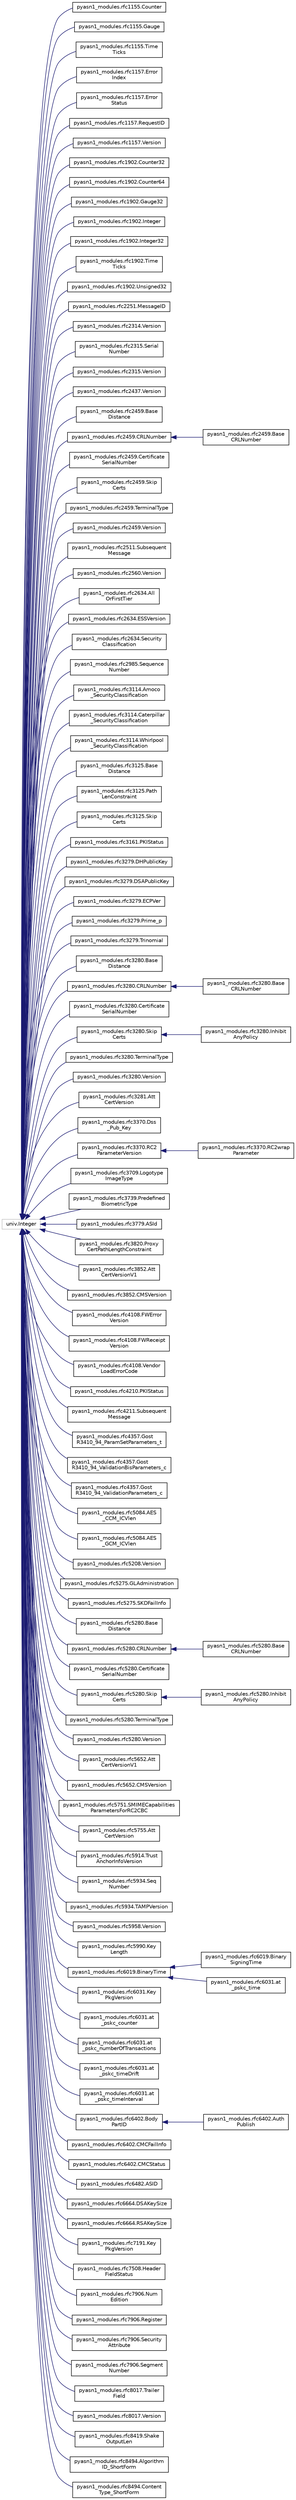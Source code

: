 digraph "Graphical Class Hierarchy"
{
 // LATEX_PDF_SIZE
  edge [fontname="Helvetica",fontsize="10",labelfontname="Helvetica",labelfontsize="10"];
  node [fontname="Helvetica",fontsize="10",shape=record];
  rankdir="LR";
  Node6870 [label="univ.Integer",height=0.2,width=0.4,color="grey75", fillcolor="white", style="filled",tooltip=" "];
  Node6870 -> Node0 [dir="back",color="midnightblue",fontsize="10",style="solid",fontname="Helvetica"];
  Node0 [label="pyasn1_modules.rfc1155.Counter",height=0.2,width=0.4,color="black", fillcolor="white", style="filled",URL="$classpyasn1__modules_1_1rfc1155_1_1Counter.html",tooltip=" "];
  Node6870 -> Node6872 [dir="back",color="midnightblue",fontsize="10",style="solid",fontname="Helvetica"];
  Node6872 [label="pyasn1_modules.rfc1155.Gauge",height=0.2,width=0.4,color="black", fillcolor="white", style="filled",URL="$classpyasn1__modules_1_1rfc1155_1_1Gauge.html",tooltip=" "];
  Node6870 -> Node6873 [dir="back",color="midnightblue",fontsize="10",style="solid",fontname="Helvetica"];
  Node6873 [label="pyasn1_modules.rfc1155.Time\lTicks",height=0.2,width=0.4,color="black", fillcolor="white", style="filled",URL="$classpyasn1__modules_1_1rfc1155_1_1TimeTicks.html",tooltip=" "];
  Node6870 -> Node6874 [dir="back",color="midnightblue",fontsize="10",style="solid",fontname="Helvetica"];
  Node6874 [label="pyasn1_modules.rfc1157.Error\lIndex",height=0.2,width=0.4,color="black", fillcolor="white", style="filled",URL="$classpyasn1__modules_1_1rfc1157_1_1ErrorIndex.html",tooltip=" "];
  Node6870 -> Node6875 [dir="back",color="midnightblue",fontsize="10",style="solid",fontname="Helvetica"];
  Node6875 [label="pyasn1_modules.rfc1157.Error\lStatus",height=0.2,width=0.4,color="black", fillcolor="white", style="filled",URL="$classpyasn1__modules_1_1rfc1157_1_1ErrorStatus.html",tooltip=" "];
  Node6870 -> Node6876 [dir="back",color="midnightblue",fontsize="10",style="solid",fontname="Helvetica"];
  Node6876 [label="pyasn1_modules.rfc1157.RequestID",height=0.2,width=0.4,color="black", fillcolor="white", style="filled",URL="$classpyasn1__modules_1_1rfc1157_1_1RequestID.html",tooltip=" "];
  Node6870 -> Node6877 [dir="back",color="midnightblue",fontsize="10",style="solid",fontname="Helvetica"];
  Node6877 [label="pyasn1_modules.rfc1157.Version",height=0.2,width=0.4,color="black", fillcolor="white", style="filled",URL="$classpyasn1__modules_1_1rfc1157_1_1Version.html",tooltip=" "];
  Node6870 -> Node6878 [dir="back",color="midnightblue",fontsize="10",style="solid",fontname="Helvetica"];
  Node6878 [label="pyasn1_modules.rfc1902.Counter32",height=0.2,width=0.4,color="black", fillcolor="white", style="filled",URL="$classpyasn1__modules_1_1rfc1902_1_1Counter32.html",tooltip=" "];
  Node6870 -> Node6879 [dir="back",color="midnightblue",fontsize="10",style="solid",fontname="Helvetica"];
  Node6879 [label="pyasn1_modules.rfc1902.Counter64",height=0.2,width=0.4,color="black", fillcolor="white", style="filled",URL="$classpyasn1__modules_1_1rfc1902_1_1Counter64.html",tooltip=" "];
  Node6870 -> Node6880 [dir="back",color="midnightblue",fontsize="10",style="solid",fontname="Helvetica"];
  Node6880 [label="pyasn1_modules.rfc1902.Gauge32",height=0.2,width=0.4,color="black", fillcolor="white", style="filled",URL="$classpyasn1__modules_1_1rfc1902_1_1Gauge32.html",tooltip=" "];
  Node6870 -> Node6881 [dir="back",color="midnightblue",fontsize="10",style="solid",fontname="Helvetica"];
  Node6881 [label="pyasn1_modules.rfc1902.Integer",height=0.2,width=0.4,color="black", fillcolor="white", style="filled",URL="$classpyasn1__modules_1_1rfc1902_1_1Integer.html",tooltip=" "];
  Node6870 -> Node6882 [dir="back",color="midnightblue",fontsize="10",style="solid",fontname="Helvetica"];
  Node6882 [label="pyasn1_modules.rfc1902.Integer32",height=0.2,width=0.4,color="black", fillcolor="white", style="filled",URL="$classpyasn1__modules_1_1rfc1902_1_1Integer32.html",tooltip=" "];
  Node6870 -> Node6883 [dir="back",color="midnightblue",fontsize="10",style="solid",fontname="Helvetica"];
  Node6883 [label="pyasn1_modules.rfc1902.Time\lTicks",height=0.2,width=0.4,color="black", fillcolor="white", style="filled",URL="$classpyasn1__modules_1_1rfc1902_1_1TimeTicks.html",tooltip=" "];
  Node6870 -> Node6884 [dir="back",color="midnightblue",fontsize="10",style="solid",fontname="Helvetica"];
  Node6884 [label="pyasn1_modules.rfc1902.Unsigned32",height=0.2,width=0.4,color="black", fillcolor="white", style="filled",URL="$classpyasn1__modules_1_1rfc1902_1_1Unsigned32.html",tooltip=" "];
  Node6870 -> Node6885 [dir="back",color="midnightblue",fontsize="10",style="solid",fontname="Helvetica"];
  Node6885 [label="pyasn1_modules.rfc2251.MessageID",height=0.2,width=0.4,color="black", fillcolor="white", style="filled",URL="$classpyasn1__modules_1_1rfc2251_1_1MessageID.html",tooltip=" "];
  Node6870 -> Node6886 [dir="back",color="midnightblue",fontsize="10",style="solid",fontname="Helvetica"];
  Node6886 [label="pyasn1_modules.rfc2314.Version",height=0.2,width=0.4,color="black", fillcolor="white", style="filled",URL="$classpyasn1__modules_1_1rfc2314_1_1Version.html",tooltip=" "];
  Node6870 -> Node6887 [dir="back",color="midnightblue",fontsize="10",style="solid",fontname="Helvetica"];
  Node6887 [label="pyasn1_modules.rfc2315.Serial\lNumber",height=0.2,width=0.4,color="black", fillcolor="white", style="filled",URL="$classpyasn1__modules_1_1rfc2315_1_1SerialNumber.html",tooltip=" "];
  Node6870 -> Node6888 [dir="back",color="midnightblue",fontsize="10",style="solid",fontname="Helvetica"];
  Node6888 [label="pyasn1_modules.rfc2315.Version",height=0.2,width=0.4,color="black", fillcolor="white", style="filled",URL="$classpyasn1__modules_1_1rfc2315_1_1Version.html",tooltip=" "];
  Node6870 -> Node6889 [dir="back",color="midnightblue",fontsize="10",style="solid",fontname="Helvetica"];
  Node6889 [label="pyasn1_modules.rfc2437.Version",height=0.2,width=0.4,color="black", fillcolor="white", style="filled",URL="$classpyasn1__modules_1_1rfc2437_1_1Version.html",tooltip=" "];
  Node6870 -> Node6890 [dir="back",color="midnightblue",fontsize="10",style="solid",fontname="Helvetica"];
  Node6890 [label="pyasn1_modules.rfc2459.Base\lDistance",height=0.2,width=0.4,color="black", fillcolor="white", style="filled",URL="$classpyasn1__modules_1_1rfc2459_1_1BaseDistance.html",tooltip=" "];
  Node6870 -> Node6891 [dir="back",color="midnightblue",fontsize="10",style="solid",fontname="Helvetica"];
  Node6891 [label="pyasn1_modules.rfc2459.CRLNumber",height=0.2,width=0.4,color="black", fillcolor="white", style="filled",URL="$classpyasn1__modules_1_1rfc2459_1_1CRLNumber.html",tooltip=" "];
  Node6891 -> Node6892 [dir="back",color="midnightblue",fontsize="10",style="solid",fontname="Helvetica"];
  Node6892 [label="pyasn1_modules.rfc2459.Base\lCRLNumber",height=0.2,width=0.4,color="black", fillcolor="white", style="filled",URL="$classpyasn1__modules_1_1rfc2459_1_1BaseCRLNumber.html",tooltip=" "];
  Node6870 -> Node6893 [dir="back",color="midnightblue",fontsize="10",style="solid",fontname="Helvetica"];
  Node6893 [label="pyasn1_modules.rfc2459.Certificate\lSerialNumber",height=0.2,width=0.4,color="black", fillcolor="white", style="filled",URL="$classpyasn1__modules_1_1rfc2459_1_1CertificateSerialNumber.html",tooltip=" "];
  Node6870 -> Node6894 [dir="back",color="midnightblue",fontsize="10",style="solid",fontname="Helvetica"];
  Node6894 [label="pyasn1_modules.rfc2459.Skip\lCerts",height=0.2,width=0.4,color="black", fillcolor="white", style="filled",URL="$classpyasn1__modules_1_1rfc2459_1_1SkipCerts.html",tooltip=" "];
  Node6870 -> Node6895 [dir="back",color="midnightblue",fontsize="10",style="solid",fontname="Helvetica"];
  Node6895 [label="pyasn1_modules.rfc2459.TerminalType",height=0.2,width=0.4,color="black", fillcolor="white", style="filled",URL="$classpyasn1__modules_1_1rfc2459_1_1TerminalType.html",tooltip=" "];
  Node6870 -> Node6896 [dir="back",color="midnightblue",fontsize="10",style="solid",fontname="Helvetica"];
  Node6896 [label="pyasn1_modules.rfc2459.Version",height=0.2,width=0.4,color="black", fillcolor="white", style="filled",URL="$classpyasn1__modules_1_1rfc2459_1_1Version.html",tooltip=" "];
  Node6870 -> Node6897 [dir="back",color="midnightblue",fontsize="10",style="solid",fontname="Helvetica"];
  Node6897 [label="pyasn1_modules.rfc2511.Subsequent\lMessage",height=0.2,width=0.4,color="black", fillcolor="white", style="filled",URL="$classpyasn1__modules_1_1rfc2511_1_1SubsequentMessage.html",tooltip=" "];
  Node6870 -> Node6898 [dir="back",color="midnightblue",fontsize="10",style="solid",fontname="Helvetica"];
  Node6898 [label="pyasn1_modules.rfc2560.Version",height=0.2,width=0.4,color="black", fillcolor="white", style="filled",URL="$classpyasn1__modules_1_1rfc2560_1_1Version.html",tooltip=" "];
  Node6870 -> Node6899 [dir="back",color="midnightblue",fontsize="10",style="solid",fontname="Helvetica"];
  Node6899 [label="pyasn1_modules.rfc2634.All\lOrFirstTier",height=0.2,width=0.4,color="black", fillcolor="white", style="filled",URL="$classpyasn1__modules_1_1rfc2634_1_1AllOrFirstTier.html",tooltip=" "];
  Node6870 -> Node6900 [dir="back",color="midnightblue",fontsize="10",style="solid",fontname="Helvetica"];
  Node6900 [label="pyasn1_modules.rfc2634.ESSVersion",height=0.2,width=0.4,color="black", fillcolor="white", style="filled",URL="$classpyasn1__modules_1_1rfc2634_1_1ESSVersion.html",tooltip=" "];
  Node6870 -> Node6901 [dir="back",color="midnightblue",fontsize="10",style="solid",fontname="Helvetica"];
  Node6901 [label="pyasn1_modules.rfc2634.Security\lClassification",height=0.2,width=0.4,color="black", fillcolor="white", style="filled",URL="$classpyasn1__modules_1_1rfc2634_1_1SecurityClassification.html",tooltip=" "];
  Node6870 -> Node6902 [dir="back",color="midnightblue",fontsize="10",style="solid",fontname="Helvetica"];
  Node6902 [label="pyasn1_modules.rfc2985.Sequence\lNumber",height=0.2,width=0.4,color="black", fillcolor="white", style="filled",URL="$classpyasn1__modules_1_1rfc2985_1_1SequenceNumber.html",tooltip=" "];
  Node6870 -> Node6903 [dir="back",color="midnightblue",fontsize="10",style="solid",fontname="Helvetica"];
  Node6903 [label="pyasn1_modules.rfc3114.Amoco\l_SecurityClassification",height=0.2,width=0.4,color="black", fillcolor="white", style="filled",URL="$classpyasn1__modules_1_1rfc3114_1_1Amoco__SecurityClassification.html",tooltip=" "];
  Node6870 -> Node6904 [dir="back",color="midnightblue",fontsize="10",style="solid",fontname="Helvetica"];
  Node6904 [label="pyasn1_modules.rfc3114.Caterpillar\l_SecurityClassification",height=0.2,width=0.4,color="black", fillcolor="white", style="filled",URL="$classpyasn1__modules_1_1rfc3114_1_1Caterpillar__SecurityClassification.html",tooltip=" "];
  Node6870 -> Node6905 [dir="back",color="midnightblue",fontsize="10",style="solid",fontname="Helvetica"];
  Node6905 [label="pyasn1_modules.rfc3114.Whirlpool\l_SecurityClassification",height=0.2,width=0.4,color="black", fillcolor="white", style="filled",URL="$classpyasn1__modules_1_1rfc3114_1_1Whirlpool__SecurityClassification.html",tooltip=" "];
  Node6870 -> Node6906 [dir="back",color="midnightblue",fontsize="10",style="solid",fontname="Helvetica"];
  Node6906 [label="pyasn1_modules.rfc3125.Base\lDistance",height=0.2,width=0.4,color="black", fillcolor="white", style="filled",URL="$classpyasn1__modules_1_1rfc3125_1_1BaseDistance.html",tooltip=" "];
  Node6870 -> Node6907 [dir="back",color="midnightblue",fontsize="10",style="solid",fontname="Helvetica"];
  Node6907 [label="pyasn1_modules.rfc3125.Path\lLenConstraint",height=0.2,width=0.4,color="black", fillcolor="white", style="filled",URL="$classpyasn1__modules_1_1rfc3125_1_1PathLenConstraint.html",tooltip=" "];
  Node6870 -> Node6908 [dir="back",color="midnightblue",fontsize="10",style="solid",fontname="Helvetica"];
  Node6908 [label="pyasn1_modules.rfc3125.Skip\lCerts",height=0.2,width=0.4,color="black", fillcolor="white", style="filled",URL="$classpyasn1__modules_1_1rfc3125_1_1SkipCerts.html",tooltip=" "];
  Node6870 -> Node6909 [dir="back",color="midnightblue",fontsize="10",style="solid",fontname="Helvetica"];
  Node6909 [label="pyasn1_modules.rfc3161.PKIStatus",height=0.2,width=0.4,color="black", fillcolor="white", style="filled",URL="$classpyasn1__modules_1_1rfc3161_1_1PKIStatus.html",tooltip=" "];
  Node6870 -> Node6910 [dir="back",color="midnightblue",fontsize="10",style="solid",fontname="Helvetica"];
  Node6910 [label="pyasn1_modules.rfc3279.DHPublicKey",height=0.2,width=0.4,color="black", fillcolor="white", style="filled",URL="$classpyasn1__modules_1_1rfc3279_1_1DHPublicKey.html",tooltip=" "];
  Node6870 -> Node6911 [dir="back",color="midnightblue",fontsize="10",style="solid",fontname="Helvetica"];
  Node6911 [label="pyasn1_modules.rfc3279.DSAPublicKey",height=0.2,width=0.4,color="black", fillcolor="white", style="filled",URL="$classpyasn1__modules_1_1rfc3279_1_1DSAPublicKey.html",tooltip=" "];
  Node6870 -> Node6912 [dir="back",color="midnightblue",fontsize="10",style="solid",fontname="Helvetica"];
  Node6912 [label="pyasn1_modules.rfc3279.ECPVer",height=0.2,width=0.4,color="black", fillcolor="white", style="filled",URL="$classpyasn1__modules_1_1rfc3279_1_1ECPVer.html",tooltip=" "];
  Node6870 -> Node6913 [dir="back",color="midnightblue",fontsize="10",style="solid",fontname="Helvetica"];
  Node6913 [label="pyasn1_modules.rfc3279.Prime_p",height=0.2,width=0.4,color="black", fillcolor="white", style="filled",URL="$classpyasn1__modules_1_1rfc3279_1_1Prime__p.html",tooltip=" "];
  Node6870 -> Node6914 [dir="back",color="midnightblue",fontsize="10",style="solid",fontname="Helvetica"];
  Node6914 [label="pyasn1_modules.rfc3279.Trinomial",height=0.2,width=0.4,color="black", fillcolor="white", style="filled",URL="$classpyasn1__modules_1_1rfc3279_1_1Trinomial.html",tooltip=" "];
  Node6870 -> Node6915 [dir="back",color="midnightblue",fontsize="10",style="solid",fontname="Helvetica"];
  Node6915 [label="pyasn1_modules.rfc3280.Base\lDistance",height=0.2,width=0.4,color="black", fillcolor="white", style="filled",URL="$classpyasn1__modules_1_1rfc3280_1_1BaseDistance.html",tooltip=" "];
  Node6870 -> Node6916 [dir="back",color="midnightblue",fontsize="10",style="solid",fontname="Helvetica"];
  Node6916 [label="pyasn1_modules.rfc3280.CRLNumber",height=0.2,width=0.4,color="black", fillcolor="white", style="filled",URL="$classpyasn1__modules_1_1rfc3280_1_1CRLNumber.html",tooltip=" "];
  Node6916 -> Node6917 [dir="back",color="midnightblue",fontsize="10",style="solid",fontname="Helvetica"];
  Node6917 [label="pyasn1_modules.rfc3280.Base\lCRLNumber",height=0.2,width=0.4,color="black", fillcolor="white", style="filled",URL="$classpyasn1__modules_1_1rfc3280_1_1BaseCRLNumber.html",tooltip=" "];
  Node6870 -> Node6918 [dir="back",color="midnightblue",fontsize="10",style="solid",fontname="Helvetica"];
  Node6918 [label="pyasn1_modules.rfc3280.Certificate\lSerialNumber",height=0.2,width=0.4,color="black", fillcolor="white", style="filled",URL="$classpyasn1__modules_1_1rfc3280_1_1CertificateSerialNumber.html",tooltip=" "];
  Node6870 -> Node6919 [dir="back",color="midnightblue",fontsize="10",style="solid",fontname="Helvetica"];
  Node6919 [label="pyasn1_modules.rfc3280.Skip\lCerts",height=0.2,width=0.4,color="black", fillcolor="white", style="filled",URL="$classpyasn1__modules_1_1rfc3280_1_1SkipCerts.html",tooltip=" "];
  Node6919 -> Node6920 [dir="back",color="midnightblue",fontsize="10",style="solid",fontname="Helvetica"];
  Node6920 [label="pyasn1_modules.rfc3280.Inhibit\lAnyPolicy",height=0.2,width=0.4,color="black", fillcolor="white", style="filled",URL="$classpyasn1__modules_1_1rfc3280_1_1InhibitAnyPolicy.html",tooltip=" "];
  Node6870 -> Node6921 [dir="back",color="midnightblue",fontsize="10",style="solid",fontname="Helvetica"];
  Node6921 [label="pyasn1_modules.rfc3280.TerminalType",height=0.2,width=0.4,color="black", fillcolor="white", style="filled",URL="$classpyasn1__modules_1_1rfc3280_1_1TerminalType.html",tooltip=" "];
  Node6870 -> Node6922 [dir="back",color="midnightblue",fontsize="10",style="solid",fontname="Helvetica"];
  Node6922 [label="pyasn1_modules.rfc3280.Version",height=0.2,width=0.4,color="black", fillcolor="white", style="filled",URL="$classpyasn1__modules_1_1rfc3280_1_1Version.html",tooltip=" "];
  Node6870 -> Node6923 [dir="back",color="midnightblue",fontsize="10",style="solid",fontname="Helvetica"];
  Node6923 [label="pyasn1_modules.rfc3281.Att\lCertVersion",height=0.2,width=0.4,color="black", fillcolor="white", style="filled",URL="$classpyasn1__modules_1_1rfc3281_1_1AttCertVersion.html",tooltip=" "];
  Node6870 -> Node6924 [dir="back",color="midnightblue",fontsize="10",style="solid",fontname="Helvetica"];
  Node6924 [label="pyasn1_modules.rfc3370.Dss\l_Pub_Key",height=0.2,width=0.4,color="black", fillcolor="white", style="filled",URL="$classpyasn1__modules_1_1rfc3370_1_1Dss__Pub__Key.html",tooltip=" "];
  Node6870 -> Node6925 [dir="back",color="midnightblue",fontsize="10",style="solid",fontname="Helvetica"];
  Node6925 [label="pyasn1_modules.rfc3370.RC2\lParameterVersion",height=0.2,width=0.4,color="black", fillcolor="white", style="filled",URL="$classpyasn1__modules_1_1rfc3370_1_1RC2ParameterVersion.html",tooltip=" "];
  Node6925 -> Node6926 [dir="back",color="midnightblue",fontsize="10",style="solid",fontname="Helvetica"];
  Node6926 [label="pyasn1_modules.rfc3370.RC2wrap\lParameter",height=0.2,width=0.4,color="black", fillcolor="white", style="filled",URL="$classpyasn1__modules_1_1rfc3370_1_1RC2wrapParameter.html",tooltip=" "];
  Node6870 -> Node6927 [dir="back",color="midnightblue",fontsize="10",style="solid",fontname="Helvetica"];
  Node6927 [label="pyasn1_modules.rfc3709.Logotype\lImageType",height=0.2,width=0.4,color="black", fillcolor="white", style="filled",URL="$classpyasn1__modules_1_1rfc3709_1_1LogotypeImageType.html",tooltip=" "];
  Node6870 -> Node6928 [dir="back",color="midnightblue",fontsize="10",style="solid",fontname="Helvetica"];
  Node6928 [label="pyasn1_modules.rfc3739.Predefined\lBiometricType",height=0.2,width=0.4,color="black", fillcolor="white", style="filled",URL="$classpyasn1__modules_1_1rfc3739_1_1PredefinedBiometricType.html",tooltip=" "];
  Node6870 -> Node6929 [dir="back",color="midnightblue",fontsize="10",style="solid",fontname="Helvetica"];
  Node6929 [label="pyasn1_modules.rfc3779.ASId",height=0.2,width=0.4,color="black", fillcolor="white", style="filled",URL="$classpyasn1__modules_1_1rfc3779_1_1ASId.html",tooltip=" "];
  Node6870 -> Node6930 [dir="back",color="midnightblue",fontsize="10",style="solid",fontname="Helvetica"];
  Node6930 [label="pyasn1_modules.rfc3820.Proxy\lCertPathLengthConstraint",height=0.2,width=0.4,color="black", fillcolor="white", style="filled",URL="$classpyasn1__modules_1_1rfc3820_1_1ProxyCertPathLengthConstraint.html",tooltip=" "];
  Node6870 -> Node6931 [dir="back",color="midnightblue",fontsize="10",style="solid",fontname="Helvetica"];
  Node6931 [label="pyasn1_modules.rfc3852.Att\lCertVersionV1",height=0.2,width=0.4,color="black", fillcolor="white", style="filled",URL="$classpyasn1__modules_1_1rfc3852_1_1AttCertVersionV1.html",tooltip=" "];
  Node6870 -> Node6932 [dir="back",color="midnightblue",fontsize="10",style="solid",fontname="Helvetica"];
  Node6932 [label="pyasn1_modules.rfc3852.CMSVersion",height=0.2,width=0.4,color="black", fillcolor="white", style="filled",URL="$classpyasn1__modules_1_1rfc3852_1_1CMSVersion.html",tooltip=" "];
  Node6870 -> Node6933 [dir="back",color="midnightblue",fontsize="10",style="solid",fontname="Helvetica"];
  Node6933 [label="pyasn1_modules.rfc4108.FWError\lVersion",height=0.2,width=0.4,color="black", fillcolor="white", style="filled",URL="$classpyasn1__modules_1_1rfc4108_1_1FWErrorVersion.html",tooltip=" "];
  Node6870 -> Node6934 [dir="back",color="midnightblue",fontsize="10",style="solid",fontname="Helvetica"];
  Node6934 [label="pyasn1_modules.rfc4108.FWReceipt\lVersion",height=0.2,width=0.4,color="black", fillcolor="white", style="filled",URL="$classpyasn1__modules_1_1rfc4108_1_1FWReceiptVersion.html",tooltip=" "];
  Node6870 -> Node6935 [dir="back",color="midnightblue",fontsize="10",style="solid",fontname="Helvetica"];
  Node6935 [label="pyasn1_modules.rfc4108.Vendor\lLoadErrorCode",height=0.2,width=0.4,color="black", fillcolor="white", style="filled",URL="$classpyasn1__modules_1_1rfc4108_1_1VendorLoadErrorCode.html",tooltip=" "];
  Node6870 -> Node6936 [dir="back",color="midnightblue",fontsize="10",style="solid",fontname="Helvetica"];
  Node6936 [label="pyasn1_modules.rfc4210.PKIStatus",height=0.2,width=0.4,color="black", fillcolor="white", style="filled",URL="$classpyasn1__modules_1_1rfc4210_1_1PKIStatus.html",tooltip=" "];
  Node6870 -> Node6937 [dir="back",color="midnightblue",fontsize="10",style="solid",fontname="Helvetica"];
  Node6937 [label="pyasn1_modules.rfc4211.Subsequent\lMessage",height=0.2,width=0.4,color="black", fillcolor="white", style="filled",URL="$classpyasn1__modules_1_1rfc4211_1_1SubsequentMessage.html",tooltip=" "];
  Node6870 -> Node6938 [dir="back",color="midnightblue",fontsize="10",style="solid",fontname="Helvetica"];
  Node6938 [label="pyasn1_modules.rfc4357.Gost\lR3410_94_ParamSetParameters_t",height=0.2,width=0.4,color="black", fillcolor="white", style="filled",URL="$classpyasn1__modules_1_1rfc4357_1_1GostR3410__94__ParamSetParameters__t.html",tooltip=" "];
  Node6870 -> Node6939 [dir="back",color="midnightblue",fontsize="10",style="solid",fontname="Helvetica"];
  Node6939 [label="pyasn1_modules.rfc4357.Gost\lR3410_94_ValidationBisParameters_c",height=0.2,width=0.4,color="black", fillcolor="white", style="filled",URL="$classpyasn1__modules_1_1rfc4357_1_1GostR3410__94__ValidationBisParameters__c.html",tooltip=" "];
  Node6870 -> Node6940 [dir="back",color="midnightblue",fontsize="10",style="solid",fontname="Helvetica"];
  Node6940 [label="pyasn1_modules.rfc4357.Gost\lR3410_94_ValidationParameters_c",height=0.2,width=0.4,color="black", fillcolor="white", style="filled",URL="$classpyasn1__modules_1_1rfc4357_1_1GostR3410__94__ValidationParameters__c.html",tooltip=" "];
  Node6870 -> Node6941 [dir="back",color="midnightblue",fontsize="10",style="solid",fontname="Helvetica"];
  Node6941 [label="pyasn1_modules.rfc5084.AES\l_CCM_ICVlen",height=0.2,width=0.4,color="black", fillcolor="white", style="filled",URL="$classpyasn1__modules_1_1rfc5084_1_1AES__CCM__ICVlen.html",tooltip=" "];
  Node6870 -> Node6942 [dir="back",color="midnightblue",fontsize="10",style="solid",fontname="Helvetica"];
  Node6942 [label="pyasn1_modules.rfc5084.AES\l_GCM_ICVlen",height=0.2,width=0.4,color="black", fillcolor="white", style="filled",URL="$classpyasn1__modules_1_1rfc5084_1_1AES__GCM__ICVlen.html",tooltip=" "];
  Node6870 -> Node6943 [dir="back",color="midnightblue",fontsize="10",style="solid",fontname="Helvetica"];
  Node6943 [label="pyasn1_modules.rfc5208.Version",height=0.2,width=0.4,color="black", fillcolor="white", style="filled",URL="$classpyasn1__modules_1_1rfc5208_1_1Version.html",tooltip=" "];
  Node6870 -> Node6944 [dir="back",color="midnightblue",fontsize="10",style="solid",fontname="Helvetica"];
  Node6944 [label="pyasn1_modules.rfc5275.GLAdministration",height=0.2,width=0.4,color="black", fillcolor="white", style="filled",URL="$classpyasn1__modules_1_1rfc5275_1_1GLAdministration.html",tooltip=" "];
  Node6870 -> Node6945 [dir="back",color="midnightblue",fontsize="10",style="solid",fontname="Helvetica"];
  Node6945 [label="pyasn1_modules.rfc5275.SKDFailInfo",height=0.2,width=0.4,color="black", fillcolor="white", style="filled",URL="$classpyasn1__modules_1_1rfc5275_1_1SKDFailInfo.html",tooltip=" "];
  Node6870 -> Node6946 [dir="back",color="midnightblue",fontsize="10",style="solid",fontname="Helvetica"];
  Node6946 [label="pyasn1_modules.rfc5280.Base\lDistance",height=0.2,width=0.4,color="black", fillcolor="white", style="filled",URL="$classpyasn1__modules_1_1rfc5280_1_1BaseDistance.html",tooltip=" "];
  Node6870 -> Node6947 [dir="back",color="midnightblue",fontsize="10",style="solid",fontname="Helvetica"];
  Node6947 [label="pyasn1_modules.rfc5280.CRLNumber",height=0.2,width=0.4,color="black", fillcolor="white", style="filled",URL="$classpyasn1__modules_1_1rfc5280_1_1CRLNumber.html",tooltip=" "];
  Node6947 -> Node6948 [dir="back",color="midnightblue",fontsize="10",style="solid",fontname="Helvetica"];
  Node6948 [label="pyasn1_modules.rfc5280.Base\lCRLNumber",height=0.2,width=0.4,color="black", fillcolor="white", style="filled",URL="$classpyasn1__modules_1_1rfc5280_1_1BaseCRLNumber.html",tooltip=" "];
  Node6870 -> Node6949 [dir="back",color="midnightblue",fontsize="10",style="solid",fontname="Helvetica"];
  Node6949 [label="pyasn1_modules.rfc5280.Certificate\lSerialNumber",height=0.2,width=0.4,color="black", fillcolor="white", style="filled",URL="$classpyasn1__modules_1_1rfc5280_1_1CertificateSerialNumber.html",tooltip=" "];
  Node6870 -> Node6950 [dir="back",color="midnightblue",fontsize="10",style="solid",fontname="Helvetica"];
  Node6950 [label="pyasn1_modules.rfc5280.Skip\lCerts",height=0.2,width=0.4,color="black", fillcolor="white", style="filled",URL="$classpyasn1__modules_1_1rfc5280_1_1SkipCerts.html",tooltip=" "];
  Node6950 -> Node6951 [dir="back",color="midnightblue",fontsize="10",style="solid",fontname="Helvetica"];
  Node6951 [label="pyasn1_modules.rfc5280.Inhibit\lAnyPolicy",height=0.2,width=0.4,color="black", fillcolor="white", style="filled",URL="$classpyasn1__modules_1_1rfc5280_1_1InhibitAnyPolicy.html",tooltip=" "];
  Node6870 -> Node6952 [dir="back",color="midnightblue",fontsize="10",style="solid",fontname="Helvetica"];
  Node6952 [label="pyasn1_modules.rfc5280.TerminalType",height=0.2,width=0.4,color="black", fillcolor="white", style="filled",URL="$classpyasn1__modules_1_1rfc5280_1_1TerminalType.html",tooltip=" "];
  Node6870 -> Node6953 [dir="back",color="midnightblue",fontsize="10",style="solid",fontname="Helvetica"];
  Node6953 [label="pyasn1_modules.rfc5280.Version",height=0.2,width=0.4,color="black", fillcolor="white", style="filled",URL="$classpyasn1__modules_1_1rfc5280_1_1Version.html",tooltip=" "];
  Node6870 -> Node6954 [dir="back",color="midnightblue",fontsize="10",style="solid",fontname="Helvetica"];
  Node6954 [label="pyasn1_modules.rfc5652.Att\lCertVersionV1",height=0.2,width=0.4,color="black", fillcolor="white", style="filled",URL="$classpyasn1__modules_1_1rfc5652_1_1AttCertVersionV1.html",tooltip=" "];
  Node6870 -> Node6955 [dir="back",color="midnightblue",fontsize="10",style="solid",fontname="Helvetica"];
  Node6955 [label="pyasn1_modules.rfc5652.CMSVersion",height=0.2,width=0.4,color="black", fillcolor="white", style="filled",URL="$classpyasn1__modules_1_1rfc5652_1_1CMSVersion.html",tooltip=" "];
  Node6870 -> Node6956 [dir="back",color="midnightblue",fontsize="10",style="solid",fontname="Helvetica"];
  Node6956 [label="pyasn1_modules.rfc5751.SMIMECapabilities\lParametersForRC2CBC",height=0.2,width=0.4,color="black", fillcolor="white", style="filled",URL="$classpyasn1__modules_1_1rfc5751_1_1SMIMECapabilitiesParametersForRC2CBC.html",tooltip=" "];
  Node6870 -> Node6957 [dir="back",color="midnightblue",fontsize="10",style="solid",fontname="Helvetica"];
  Node6957 [label="pyasn1_modules.rfc5755.Att\lCertVersion",height=0.2,width=0.4,color="black", fillcolor="white", style="filled",URL="$classpyasn1__modules_1_1rfc5755_1_1AttCertVersion.html",tooltip=" "];
  Node6870 -> Node6958 [dir="back",color="midnightblue",fontsize="10",style="solid",fontname="Helvetica"];
  Node6958 [label="pyasn1_modules.rfc5914.Trust\lAnchorInfoVersion",height=0.2,width=0.4,color="black", fillcolor="white", style="filled",URL="$classpyasn1__modules_1_1rfc5914_1_1TrustAnchorInfoVersion.html",tooltip=" "];
  Node6870 -> Node6959 [dir="back",color="midnightblue",fontsize="10",style="solid",fontname="Helvetica"];
  Node6959 [label="pyasn1_modules.rfc5934.Seq\lNumber",height=0.2,width=0.4,color="black", fillcolor="white", style="filled",URL="$classpyasn1__modules_1_1rfc5934_1_1SeqNumber.html",tooltip=" "];
  Node6870 -> Node6960 [dir="back",color="midnightblue",fontsize="10",style="solid",fontname="Helvetica"];
  Node6960 [label="pyasn1_modules.rfc5934.TAMPVersion",height=0.2,width=0.4,color="black", fillcolor="white", style="filled",URL="$classpyasn1__modules_1_1rfc5934_1_1TAMPVersion.html",tooltip=" "];
  Node6870 -> Node6961 [dir="back",color="midnightblue",fontsize="10",style="solid",fontname="Helvetica"];
  Node6961 [label="pyasn1_modules.rfc5958.Version",height=0.2,width=0.4,color="black", fillcolor="white", style="filled",URL="$classpyasn1__modules_1_1rfc5958_1_1Version.html",tooltip=" "];
  Node6870 -> Node6962 [dir="back",color="midnightblue",fontsize="10",style="solid",fontname="Helvetica"];
  Node6962 [label="pyasn1_modules.rfc5990.Key\lLength",height=0.2,width=0.4,color="black", fillcolor="white", style="filled",URL="$classpyasn1__modules_1_1rfc5990_1_1KeyLength.html",tooltip=" "];
  Node6870 -> Node6963 [dir="back",color="midnightblue",fontsize="10",style="solid",fontname="Helvetica"];
  Node6963 [label="pyasn1_modules.rfc6019.BinaryTime",height=0.2,width=0.4,color="black", fillcolor="white", style="filled",URL="$classpyasn1__modules_1_1rfc6019_1_1BinaryTime.html",tooltip=" "];
  Node6963 -> Node6964 [dir="back",color="midnightblue",fontsize="10",style="solid",fontname="Helvetica"];
  Node6964 [label="pyasn1_modules.rfc6019.Binary\lSigningTime",height=0.2,width=0.4,color="black", fillcolor="white", style="filled",URL="$classpyasn1__modules_1_1rfc6019_1_1BinarySigningTime.html",tooltip=" "];
  Node6963 -> Node6965 [dir="back",color="midnightblue",fontsize="10",style="solid",fontname="Helvetica"];
  Node6965 [label="pyasn1_modules.rfc6031.at\l_pskc_time",height=0.2,width=0.4,color="black", fillcolor="white", style="filled",URL="$classpyasn1__modules_1_1rfc6031_1_1at__pskc__time.html",tooltip=" "];
  Node6870 -> Node6966 [dir="back",color="midnightblue",fontsize="10",style="solid",fontname="Helvetica"];
  Node6966 [label="pyasn1_modules.rfc6031.Key\lPkgVersion",height=0.2,width=0.4,color="black", fillcolor="white", style="filled",URL="$classpyasn1__modules_1_1rfc6031_1_1KeyPkgVersion.html",tooltip=" "];
  Node6870 -> Node6967 [dir="back",color="midnightblue",fontsize="10",style="solid",fontname="Helvetica"];
  Node6967 [label="pyasn1_modules.rfc6031.at\l_pskc_counter",height=0.2,width=0.4,color="black", fillcolor="white", style="filled",URL="$classpyasn1__modules_1_1rfc6031_1_1at__pskc__counter.html",tooltip=" "];
  Node6870 -> Node6968 [dir="back",color="midnightblue",fontsize="10",style="solid",fontname="Helvetica"];
  Node6968 [label="pyasn1_modules.rfc6031.at\l_pskc_numberOfTransactions",height=0.2,width=0.4,color="black", fillcolor="white", style="filled",URL="$classpyasn1__modules_1_1rfc6031_1_1at__pskc__numberOfTransactions.html",tooltip=" "];
  Node6870 -> Node6969 [dir="back",color="midnightblue",fontsize="10",style="solid",fontname="Helvetica"];
  Node6969 [label="pyasn1_modules.rfc6031.at\l_pskc_timeDrift",height=0.2,width=0.4,color="black", fillcolor="white", style="filled",URL="$classpyasn1__modules_1_1rfc6031_1_1at__pskc__timeDrift.html",tooltip=" "];
  Node6870 -> Node6970 [dir="back",color="midnightblue",fontsize="10",style="solid",fontname="Helvetica"];
  Node6970 [label="pyasn1_modules.rfc6031.at\l_pskc_timeInterval",height=0.2,width=0.4,color="black", fillcolor="white", style="filled",URL="$classpyasn1__modules_1_1rfc6031_1_1at__pskc__timeInterval.html",tooltip=" "];
  Node6870 -> Node6971 [dir="back",color="midnightblue",fontsize="10",style="solid",fontname="Helvetica"];
  Node6971 [label="pyasn1_modules.rfc6402.Body\lPartID",height=0.2,width=0.4,color="black", fillcolor="white", style="filled",URL="$classpyasn1__modules_1_1rfc6402_1_1BodyPartID.html",tooltip=" "];
  Node6971 -> Node6972 [dir="back",color="midnightblue",fontsize="10",style="solid",fontname="Helvetica"];
  Node6972 [label="pyasn1_modules.rfc6402.Auth\lPublish",height=0.2,width=0.4,color="black", fillcolor="white", style="filled",URL="$classpyasn1__modules_1_1rfc6402_1_1AuthPublish.html",tooltip=" "];
  Node6870 -> Node6973 [dir="back",color="midnightblue",fontsize="10",style="solid",fontname="Helvetica"];
  Node6973 [label="pyasn1_modules.rfc6402.CMCFailInfo",height=0.2,width=0.4,color="black", fillcolor="white", style="filled",URL="$classpyasn1__modules_1_1rfc6402_1_1CMCFailInfo.html",tooltip=" "];
  Node6870 -> Node6974 [dir="back",color="midnightblue",fontsize="10",style="solid",fontname="Helvetica"];
  Node6974 [label="pyasn1_modules.rfc6402.CMCStatus",height=0.2,width=0.4,color="black", fillcolor="white", style="filled",URL="$classpyasn1__modules_1_1rfc6402_1_1CMCStatus.html",tooltip=" "];
  Node6870 -> Node6975 [dir="back",color="midnightblue",fontsize="10",style="solid",fontname="Helvetica"];
  Node6975 [label="pyasn1_modules.rfc6482.ASID",height=0.2,width=0.4,color="black", fillcolor="white", style="filled",URL="$classpyasn1__modules_1_1rfc6482_1_1ASID.html",tooltip=" "];
  Node6870 -> Node6976 [dir="back",color="midnightblue",fontsize="10",style="solid",fontname="Helvetica"];
  Node6976 [label="pyasn1_modules.rfc6664.DSAKeySize",height=0.2,width=0.4,color="black", fillcolor="white", style="filled",URL="$classpyasn1__modules_1_1rfc6664_1_1DSAKeySize.html",tooltip=" "];
  Node6870 -> Node6977 [dir="back",color="midnightblue",fontsize="10",style="solid",fontname="Helvetica"];
  Node6977 [label="pyasn1_modules.rfc6664.RSAKeySize",height=0.2,width=0.4,color="black", fillcolor="white", style="filled",URL="$classpyasn1__modules_1_1rfc6664_1_1RSAKeySize.html",tooltip=" "];
  Node6870 -> Node6978 [dir="back",color="midnightblue",fontsize="10",style="solid",fontname="Helvetica"];
  Node6978 [label="pyasn1_modules.rfc7191.Key\lPkgVersion",height=0.2,width=0.4,color="black", fillcolor="white", style="filled",URL="$classpyasn1__modules_1_1rfc7191_1_1KeyPkgVersion.html",tooltip=" "];
  Node6870 -> Node6979 [dir="back",color="midnightblue",fontsize="10",style="solid",fontname="Helvetica"];
  Node6979 [label="pyasn1_modules.rfc7508.Header\lFieldStatus",height=0.2,width=0.4,color="black", fillcolor="white", style="filled",URL="$classpyasn1__modules_1_1rfc7508_1_1HeaderFieldStatus.html",tooltip=" "];
  Node6870 -> Node6980 [dir="back",color="midnightblue",fontsize="10",style="solid",fontname="Helvetica"];
  Node6980 [label="pyasn1_modules.rfc7906.Num\lEdition",height=0.2,width=0.4,color="black", fillcolor="white", style="filled",URL="$classpyasn1__modules_1_1rfc7906_1_1NumEdition.html",tooltip=" "];
  Node6870 -> Node6981 [dir="back",color="midnightblue",fontsize="10",style="solid",fontname="Helvetica"];
  Node6981 [label="pyasn1_modules.rfc7906.Register",height=0.2,width=0.4,color="black", fillcolor="white", style="filled",URL="$classpyasn1__modules_1_1rfc7906_1_1Register.html",tooltip=" "];
  Node6870 -> Node6982 [dir="back",color="midnightblue",fontsize="10",style="solid",fontname="Helvetica"];
  Node6982 [label="pyasn1_modules.rfc7906.Security\lAttribute",height=0.2,width=0.4,color="black", fillcolor="white", style="filled",URL="$classpyasn1__modules_1_1rfc7906_1_1SecurityAttribute.html",tooltip=" "];
  Node6870 -> Node6983 [dir="back",color="midnightblue",fontsize="10",style="solid",fontname="Helvetica"];
  Node6983 [label="pyasn1_modules.rfc7906.Segment\lNumber",height=0.2,width=0.4,color="black", fillcolor="white", style="filled",URL="$classpyasn1__modules_1_1rfc7906_1_1SegmentNumber.html",tooltip=" "];
  Node6870 -> Node6984 [dir="back",color="midnightblue",fontsize="10",style="solid",fontname="Helvetica"];
  Node6984 [label="pyasn1_modules.rfc8017.Trailer\lField",height=0.2,width=0.4,color="black", fillcolor="white", style="filled",URL="$classpyasn1__modules_1_1rfc8017_1_1TrailerField.html",tooltip=" "];
  Node6870 -> Node6985 [dir="back",color="midnightblue",fontsize="10",style="solid",fontname="Helvetica"];
  Node6985 [label="pyasn1_modules.rfc8017.Version",height=0.2,width=0.4,color="black", fillcolor="white", style="filled",URL="$classpyasn1__modules_1_1rfc8017_1_1Version.html",tooltip=" "];
  Node6870 -> Node6986 [dir="back",color="midnightblue",fontsize="10",style="solid",fontname="Helvetica"];
  Node6986 [label="pyasn1_modules.rfc8419.Shake\lOutputLen",height=0.2,width=0.4,color="black", fillcolor="white", style="filled",URL="$classpyasn1__modules_1_1rfc8419_1_1ShakeOutputLen.html",tooltip=" "];
  Node6870 -> Node6987 [dir="back",color="midnightblue",fontsize="10",style="solid",fontname="Helvetica"];
  Node6987 [label="pyasn1_modules.rfc8494.Algorithm\lID_ShortForm",height=0.2,width=0.4,color="black", fillcolor="white", style="filled",URL="$classpyasn1__modules_1_1rfc8494_1_1AlgorithmID__ShortForm.html",tooltip=" "];
  Node6870 -> Node6988 [dir="back",color="midnightblue",fontsize="10",style="solid",fontname="Helvetica"];
  Node6988 [label="pyasn1_modules.rfc8494.Content\lType_ShortForm",height=0.2,width=0.4,color="black", fillcolor="white", style="filled",URL="$classpyasn1__modules_1_1rfc8494_1_1ContentType__ShortForm.html",tooltip=" "];
}
